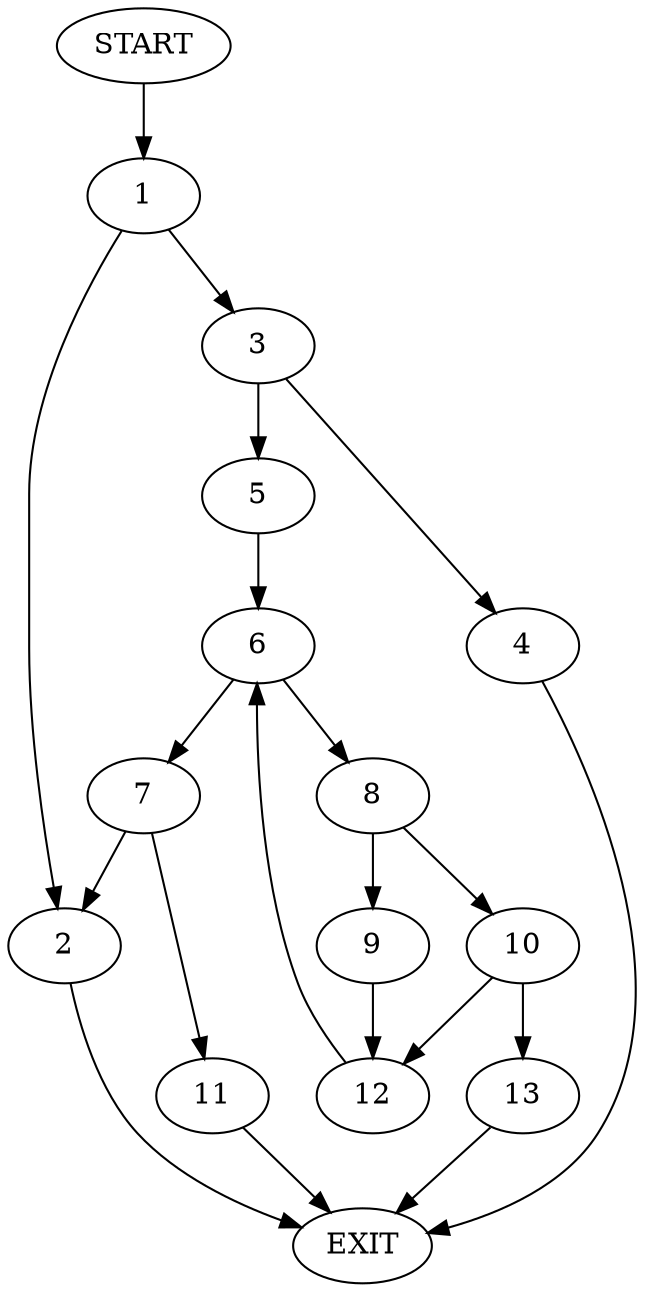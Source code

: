 digraph {
0 [label="START"]
14 [label="EXIT"]
0 -> 1
1 -> 2
1 -> 3
2 -> 14
3 -> 4
3 -> 5
4 -> 14
5 -> 6
6 -> 7
6 -> 8
8 -> 9
8 -> 10
7 -> 2
7 -> 11
10 -> 12
10 -> 13
9 -> 12
12 -> 6
13 -> 14
11 -> 14
}
